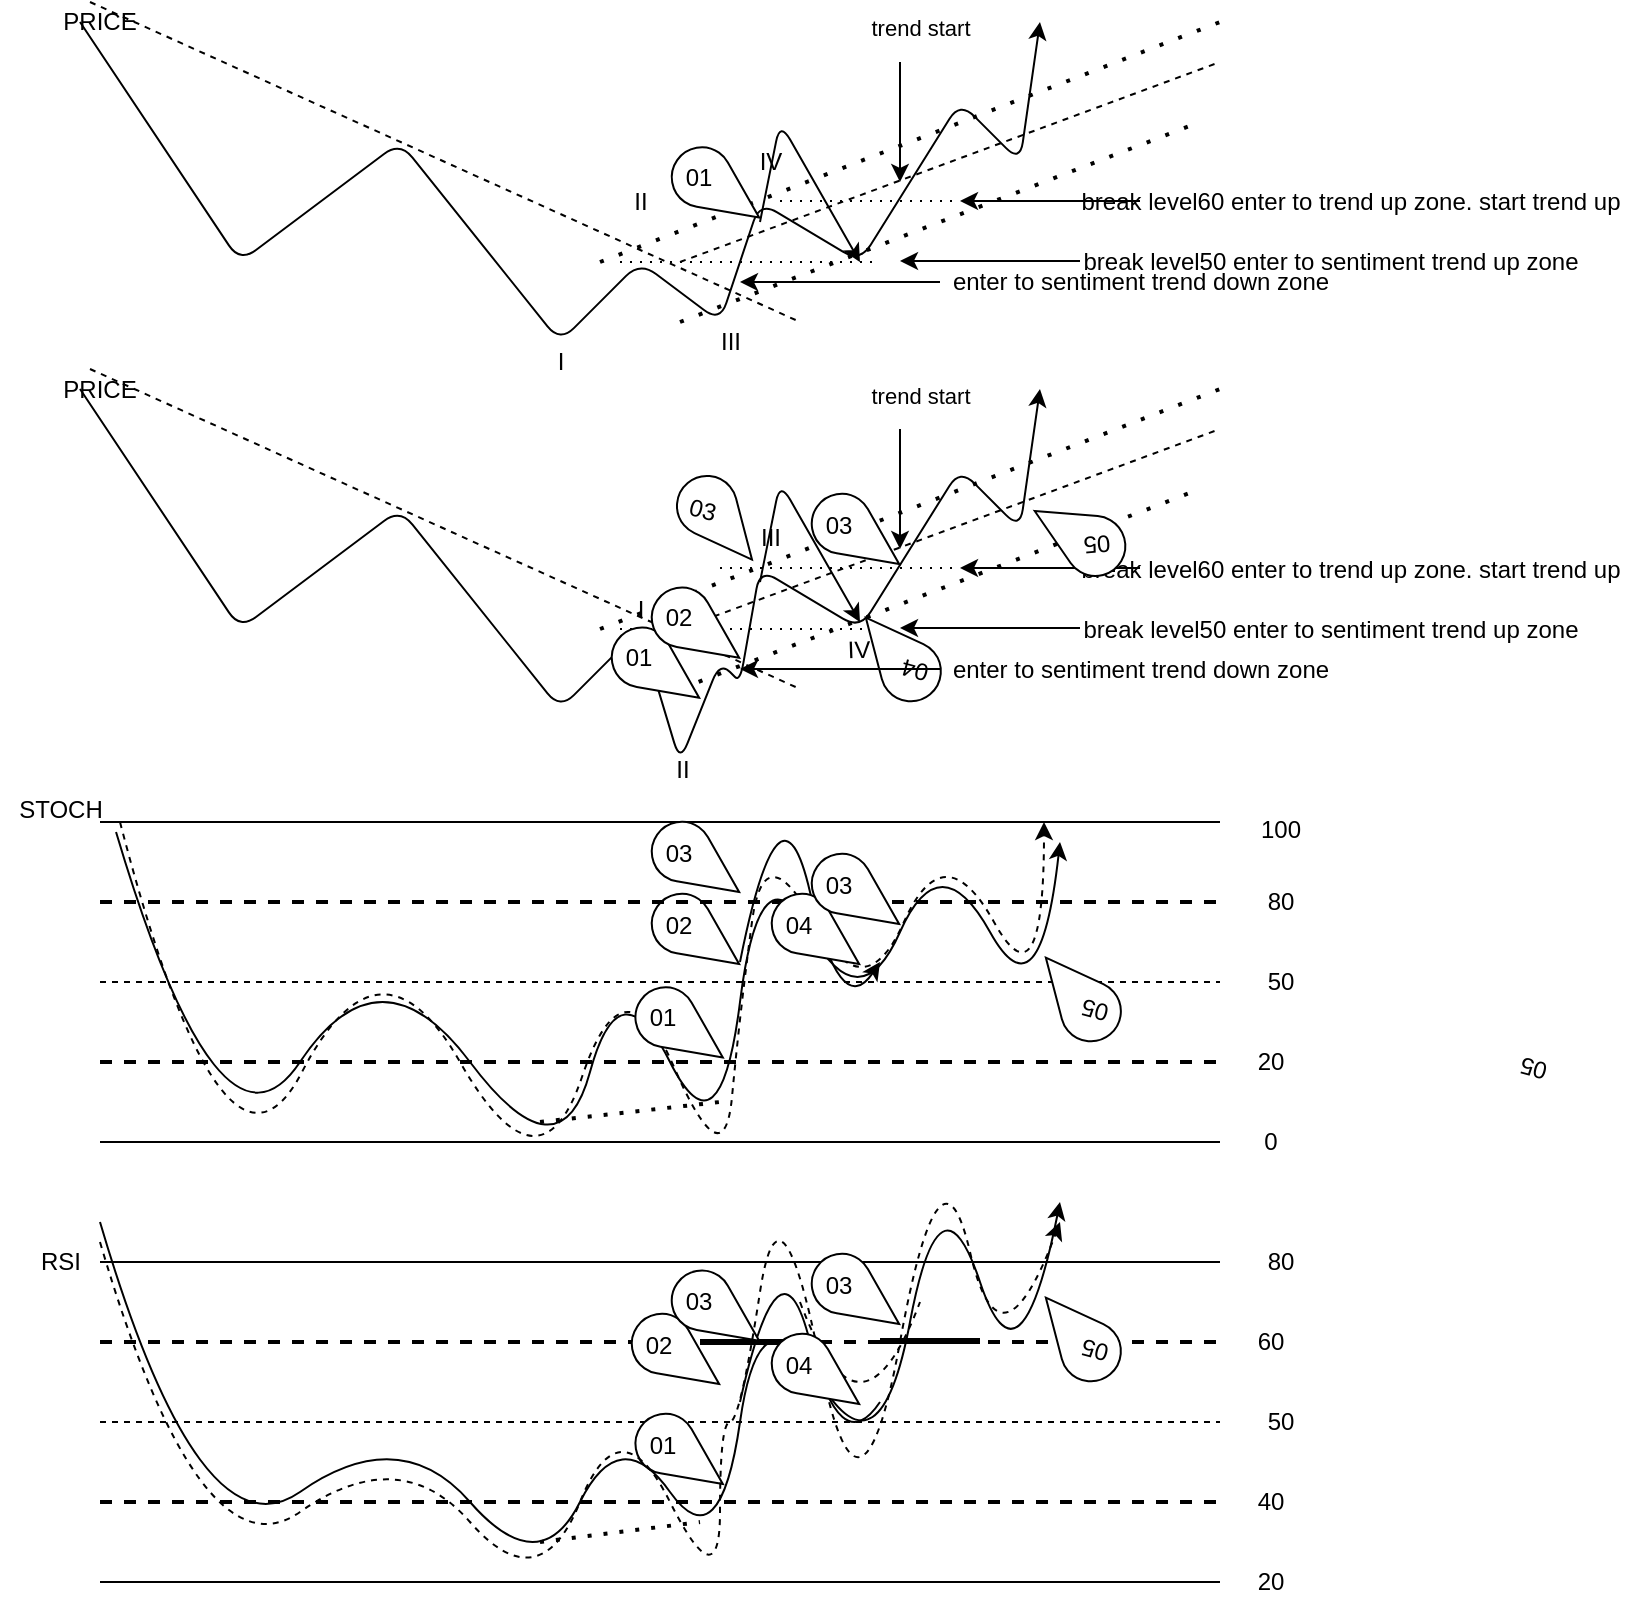 <mxfile version="14.5.1" type="device"><diagram id="nhUnwwzXnW02m92j6YWG" name="Страница 1"><mxGraphModel dx="2337" dy="778" grid="1" gridSize="10" guides="1" tooltips="1" connect="1" arrows="1" fold="1" page="1" pageScale="1" pageWidth="1169" pageHeight="827" math="0" shadow="0"><root><mxCell id="0"/><mxCell id="1" parent="0"/><mxCell id="tcE4aVOpfhiCAGPQYrPq-30" value="" style="group" parent="1" vertex="1" connectable="0"><mxGeometry x="30" y="10" width="780" height="190" as="geometry"/></mxCell><mxCell id="y8e9jCz48Kjwtkv_Z756-1" value="" style="endArrow=classic;html=1;" parent="tcE4aVOpfhiCAGPQYrPq-30" edge="1"><mxGeometry width="50" height="50" relative="1" as="geometry"><mxPoint y="10" as="sourcePoint"/><mxPoint x="480" y="10" as="targetPoint"/><Array as="points"><mxPoint x="80" y="130"/><mxPoint x="160" y="70"/><mxPoint x="240" y="170"/><mxPoint x="280" y="130"/><mxPoint x="320" y="160"/><mxPoint x="340" y="100"/><mxPoint x="390" y="130"/><mxPoint x="440" y="50"/><mxPoint x="470" y="80"/></Array></mxGeometry></mxCell><mxCell id="y8e9jCz48Kjwtkv_Z756-4" value="PRICE" style="text;html=1;strokeColor=none;fillColor=none;align=center;verticalAlign=middle;whiteSpace=wrap;rounded=0;" parent="tcE4aVOpfhiCAGPQYrPq-30" vertex="1"><mxGeometry width="20" height="20" as="geometry"/></mxCell><mxCell id="y8e9jCz48Kjwtkv_Z756-10" value="" style="endArrow=none;dashed=1;html=1;strokeWidth=2;dashPattern=1 4;" parent="tcE4aVOpfhiCAGPQYrPq-30" edge="1"><mxGeometry width="50" height="50" relative="1" as="geometry"><mxPoint x="300" y="160" as="sourcePoint"/><mxPoint x="560" y="60" as="targetPoint"/></mxGeometry></mxCell><mxCell id="y8e9jCz48Kjwtkv_Z756-11" value="" style="endArrow=none;dashed=1;html=1;dashPattern=1 4;strokeWidth=2;" parent="tcE4aVOpfhiCAGPQYrPq-30" edge="1"><mxGeometry width="50" height="50" relative="1" as="geometry"><mxPoint x="260" y="130" as="sourcePoint"/><mxPoint x="570" y="10" as="targetPoint"/></mxGeometry></mxCell><mxCell id="y8e9jCz48Kjwtkv_Z756-12" value="I" style="text;html=1;align=center;verticalAlign=middle;resizable=0;points=[];autosize=1;strokeColor=none;" parent="tcE4aVOpfhiCAGPQYrPq-30" vertex="1"><mxGeometry x="230" y="170" width="20" height="20" as="geometry"/></mxCell><mxCell id="y8e9jCz48Kjwtkv_Z756-13" value="II" style="text;html=1;align=center;verticalAlign=middle;resizable=0;points=[];autosize=1;strokeColor=none;" parent="tcE4aVOpfhiCAGPQYrPq-30" vertex="1"><mxGeometry x="270" y="90" width="20" height="20" as="geometry"/></mxCell><mxCell id="y8e9jCz48Kjwtkv_Z756-14" value="III" style="text;html=1;align=center;verticalAlign=middle;resizable=0;points=[];autosize=1;strokeColor=none;" parent="tcE4aVOpfhiCAGPQYrPq-30" vertex="1"><mxGeometry x="310" y="160" width="30" height="20" as="geometry"/></mxCell><mxCell id="y8e9jCz48Kjwtkv_Z756-15" value="IV" style="text;html=1;align=center;verticalAlign=middle;resizable=0;points=[];autosize=1;strokeColor=none;" parent="tcE4aVOpfhiCAGPQYrPq-30" vertex="1"><mxGeometry x="330" y="70" width="30" height="20" as="geometry"/></mxCell><mxCell id="n6msP7HPBl-RSGe-zPHD-20" value="" style="endArrow=classic;html=1;fillColor=#ffffff;labelPosition=center;verticalLabelPosition=bottom;align=center;verticalAlign=top;" parent="tcE4aVOpfhiCAGPQYrPq-30" edge="1"><mxGeometry width="50" height="50" relative="1" as="geometry"><mxPoint x="410" y="30" as="sourcePoint"/><mxPoint x="410" y="90" as="targetPoint"/></mxGeometry></mxCell><mxCell id="n6msP7HPBl-RSGe-zPHD-34" value="" style="endArrow=none;dashed=1;html=1;dashPattern=1 4;fillColor=#ffffff;" parent="tcE4aVOpfhiCAGPQYrPq-30" edge="1"><mxGeometry width="50" height="50" relative="1" as="geometry"><mxPoint x="270" y="130" as="sourcePoint"/><mxPoint x="400" y="130" as="targetPoint"/></mxGeometry></mxCell><mxCell id="n6msP7HPBl-RSGe-zPHD-35" value="" style="endArrow=none;dashed=1;html=1;dashPattern=1 4;fillColor=#ffffff;" parent="tcE4aVOpfhiCAGPQYrPq-30" edge="1"><mxGeometry width="50" height="50" relative="1" as="geometry"><mxPoint x="350" y="99.5" as="sourcePoint"/><mxPoint x="440" y="99.5" as="targetPoint"/></mxGeometry></mxCell><mxCell id="n6msP7HPBl-RSGe-zPHD-38" value="trend start" style="edgeLabel;html=1;align=center;verticalAlign=top;resizable=0;points=[];labelPosition=center;verticalLabelPosition=bottom;" parent="tcE4aVOpfhiCAGPQYrPq-30" vertex="1" connectable="0"><mxGeometry x="420" as="geometry"/></mxCell><mxCell id="tcE4aVOpfhiCAGPQYrPq-1" value="" style="endArrow=none;dashed=1;html=1;exitX=0.25;exitY=0;exitDx=0;exitDy=0;" parent="tcE4aVOpfhiCAGPQYrPq-30" source="y8e9jCz48Kjwtkv_Z756-4" edge="1"><mxGeometry width="50" height="50" relative="1" as="geometry"><mxPoint x="450" y="280" as="sourcePoint"/><mxPoint x="360" y="160" as="targetPoint"/></mxGeometry></mxCell><mxCell id="tcE4aVOpfhiCAGPQYrPq-2" value="" style="group" parent="tcE4aVOpfhiCAGPQYrPq-30" vertex="1" connectable="0"><mxGeometry x="330" y="130" width="300" height="20" as="geometry"/></mxCell><mxCell id="n6msP7HPBl-RSGe-zPHD-22" value="" style="endArrow=classic;html=1;fillColor=#ffffff;labelPosition=center;verticalLabelPosition=bottom;align=center;verticalAlign=top;" parent="tcE4aVOpfhiCAGPQYrPq-2" edge="1"><mxGeometry width="50" height="50" relative="1" as="geometry"><mxPoint x="100" y="10" as="sourcePoint"/><mxPoint y="10" as="targetPoint"/></mxGeometry></mxCell><mxCell id="n6msP7HPBl-RSGe-zPHD-29" value="enter to sentiment trend down zone" style="text;html=1;align=center;verticalAlign=middle;resizable=0;points=[];autosize=1;strokeColor=none;" parent="tcE4aVOpfhiCAGPQYrPq-2" vertex="1"><mxGeometry x="100" width="200" height="20" as="geometry"/></mxCell><mxCell id="tcE4aVOpfhiCAGPQYrPq-3" value="" style="group" parent="tcE4aVOpfhiCAGPQYrPq-30" vertex="1" connectable="0"><mxGeometry x="410" y="120" width="345" height="20" as="geometry"/></mxCell><mxCell id="n6msP7HPBl-RSGe-zPHD-28" value="break level50 enter to sentiment trend up zone" style="text;html=1;align=center;verticalAlign=middle;resizable=0;points=[];autosize=1;strokeColor=none;" parent="tcE4aVOpfhiCAGPQYrPq-3" vertex="1"><mxGeometry x="85" width="260" height="20" as="geometry"/></mxCell><mxCell id="n6msP7HPBl-RSGe-zPHD-30" value="" style="endArrow=classic;html=1;fillColor=#ffffff;labelPosition=center;verticalLabelPosition=bottom;align=center;verticalAlign=top;" parent="tcE4aVOpfhiCAGPQYrPq-3" edge="1"><mxGeometry width="50" height="50" relative="1" as="geometry"><mxPoint x="90" y="9.5" as="sourcePoint"/><mxPoint y="9.5" as="targetPoint"/></mxGeometry></mxCell><mxCell id="tcE4aVOpfhiCAGPQYrPq-4" value="" style="group" parent="tcE4aVOpfhiCAGPQYrPq-30" vertex="1" connectable="0"><mxGeometry x="440" y="90" width="340" height="20" as="geometry"/></mxCell><mxCell id="n6msP7HPBl-RSGe-zPHD-32" value="break level60 enter to trend up zone. start trend up" style="text;html=1;align=center;verticalAlign=middle;resizable=0;points=[];autosize=1;strokeColor=none;" parent="tcE4aVOpfhiCAGPQYrPq-4" vertex="1"><mxGeometry x="50" width="290" height="20" as="geometry"/></mxCell><mxCell id="n6msP7HPBl-RSGe-zPHD-37" value="" style="endArrow=classic;html=1;fillColor=#ffffff;labelPosition=center;verticalLabelPosition=bottom;align=center;verticalAlign=top;" parent="tcE4aVOpfhiCAGPQYrPq-4" edge="1"><mxGeometry width="50" height="50" relative="1" as="geometry"><mxPoint x="90" y="9.5" as="sourcePoint"/><mxPoint y="9.5" as="targetPoint"/></mxGeometry></mxCell><mxCell id="tcE4aVOpfhiCAGPQYrPq-6" value="" style="endArrow=none;dashed=1;html=1;" parent="tcE4aVOpfhiCAGPQYrPq-30" edge="1"><mxGeometry width="50" height="50" relative="1" as="geometry"><mxPoint x="300" y="130" as="sourcePoint"/><mxPoint x="570" y="30" as="targetPoint"/></mxGeometry></mxCell><mxCell id="oheYl8XzhIJ8YW7w1DJ0-4" value="" style="endArrow=classic;html=1;" edge="1" parent="tcE4aVOpfhiCAGPQYrPq-30"><mxGeometry width="50" height="50" relative="1" as="geometry"><mxPoint x="340" y="110" as="sourcePoint"/><mxPoint x="390" y="130" as="targetPoint"/><Array as="points"><mxPoint x="350" y="60"/></Array></mxGeometry></mxCell><mxCell id="oheYl8XzhIJ8YW7w1DJ0-9" value="" style="group" vertex="1" connectable="0" parent="tcE4aVOpfhiCAGPQYrPq-30"><mxGeometry x="289.998" y="66.743" width="58.165" height="53.253" as="geometry"/></mxCell><mxCell id="oheYl8XzhIJ8YW7w1DJ0-7" value="" style="verticalLabelPosition=bottom;verticalAlign=top;html=1;shape=mxgraph.basic.drop;rotation=125;" vertex="1" parent="oheYl8XzhIJ8YW7w1DJ0-9"><mxGeometry x="14.082" y="1.627" width="30" height="50" as="geometry"/></mxCell><mxCell id="oheYl8XzhIJ8YW7w1DJ0-8" value="01" style="text;html=1;align=center;verticalAlign=middle;resizable=0;points=[];autosize=1;" vertex="1" parent="oheYl8XzhIJ8YW7w1DJ0-9"><mxGeometry x="4.082" y="11.627" width="30" height="20" as="geometry"/></mxCell><mxCell id="tcE4aVOpfhiCAGPQYrPq-45" value="100" style="text;html=1;align=center;verticalAlign=middle;resizable=0;points=[];autosize=1;strokeColor=none;" parent="1" vertex="1"><mxGeometry x="610" y="414" width="40" height="20" as="geometry"/></mxCell><mxCell id="tcE4aVOpfhiCAGPQYrPq-46" value="80" style="text;html=1;align=center;verticalAlign=middle;resizable=0;points=[];autosize=1;strokeColor=none;" parent="1" vertex="1"><mxGeometry x="615" y="450" width="30" height="20" as="geometry"/></mxCell><mxCell id="tcE4aVOpfhiCAGPQYrPq-47" value="50" style="text;html=1;align=center;verticalAlign=middle;resizable=0;points=[];autosize=1;strokeColor=none;" parent="1" vertex="1"><mxGeometry x="615" y="490" width="30" height="20" as="geometry"/></mxCell><mxCell id="tcE4aVOpfhiCAGPQYrPq-48" value="20" style="text;html=1;align=center;verticalAlign=middle;resizable=0;points=[];autosize=1;strokeColor=none;" parent="1" vertex="1"><mxGeometry x="610" y="530" width="30" height="20" as="geometry"/></mxCell><mxCell id="tcE4aVOpfhiCAGPQYrPq-49" value="0" style="text;html=1;align=center;verticalAlign=middle;resizable=0;points=[];autosize=1;strokeColor=none;" parent="1" vertex="1"><mxGeometry x="615" y="570" width="20" height="20" as="geometry"/></mxCell><mxCell id="tcE4aVOpfhiCAGPQYrPq-50" value="80" style="text;html=1;align=center;verticalAlign=middle;resizable=0;points=[];autosize=1;strokeColor=none;" parent="1" vertex="1"><mxGeometry x="615" y="630" width="30" height="20" as="geometry"/></mxCell><mxCell id="tcE4aVOpfhiCAGPQYrPq-51" value="50" style="text;html=1;align=center;verticalAlign=middle;resizable=0;points=[];autosize=1;strokeColor=none;" parent="1" vertex="1"><mxGeometry x="615" y="710" width="30" height="20" as="geometry"/></mxCell><mxCell id="tcE4aVOpfhiCAGPQYrPq-52" value="20" style="text;html=1;align=center;verticalAlign=middle;resizable=0;points=[];autosize=1;strokeColor=none;" parent="1" vertex="1"><mxGeometry x="610" y="790" width="30" height="20" as="geometry"/></mxCell><mxCell id="tcE4aVOpfhiCAGPQYrPq-54" value="60" style="text;html=1;align=center;verticalAlign=middle;resizable=0;points=[];autosize=1;strokeColor=none;" parent="1" vertex="1"><mxGeometry x="610" y="670" width="30" height="20" as="geometry"/></mxCell><mxCell id="tcE4aVOpfhiCAGPQYrPq-55" value="40" style="text;html=1;align=center;verticalAlign=middle;resizable=0;points=[];autosize=1;strokeColor=none;" parent="1" vertex="1"><mxGeometry x="610" y="750" width="30" height="20" as="geometry"/></mxCell><mxCell id="tcE4aVOpfhiCAGPQYrPq-56" value="STOCH" style="text;html=1;align=center;verticalAlign=middle;resizable=0;points=[];autosize=1;strokeColor=none;" parent="1" vertex="1"><mxGeometry x="-10" y="404" width="60" height="20" as="geometry"/></mxCell><mxCell id="tcE4aVOpfhiCAGPQYrPq-57" value="RSI" style="text;html=1;align=center;verticalAlign=middle;resizable=0;points=[];autosize=1;strokeColor=none;" parent="1" vertex="1"><mxGeometry y="630" width="40" height="20" as="geometry"/></mxCell><mxCell id="1a8AuT9lZXxXaARkSNJd-1" value="" style="curved=1;endArrow=classic;html=1;exitX=0.967;exitY=1.05;exitDx=0;exitDy=0;exitPerimeter=0;" parent="1" source="tcE4aVOpfhiCAGPQYrPq-56" edge="1"><mxGeometry width="50" height="50" relative="1" as="geometry"><mxPoint x="250" y="340" as="sourcePoint"/><mxPoint x="520" y="430" as="targetPoint"/><Array as="points"><mxPoint x="100" y="600"/><mxPoint x="180" y="480"/><mxPoint x="270" y="600"/><mxPoint x="300" y="490"/><mxPoint x="350" y="590"/><mxPoint x="370" y="430"/><mxPoint x="420" y="520"/><mxPoint x="460" y="430"/><mxPoint x="510" y="520"/></Array></mxGeometry></mxCell><mxCell id="1a8AuT9lZXxXaARkSNJd-2" value="" style="curved=1;endArrow=classic;html=1;" parent="1" edge="1"><mxGeometry width="50" height="50" relative="1" as="geometry"><mxPoint x="40" y="620" as="sourcePoint"/><mxPoint x="520" y="610" as="targetPoint"/><Array as="points"><mxPoint x="90" y="790"/><mxPoint x="190" y="720"/><mxPoint x="260" y="800"/><mxPoint x="300" y="720"/><mxPoint x="350" y="790"/><mxPoint x="370" y="650"/><mxPoint x="430" y="750"/><mxPoint x="460" y="590"/><mxPoint x="500" y="710"/></Array></mxGeometry></mxCell><mxCell id="1a8AuT9lZXxXaARkSNJd-3" value="" style="endArrow=classic;html=1;" parent="1" edge="1"><mxGeometry width="50" height="50" relative="1" as="geometry"><mxPoint x="370" y="300" as="sourcePoint"/><mxPoint x="420" y="320" as="targetPoint"/><Array as="points"><mxPoint x="380" y="250"/></Array></mxGeometry></mxCell><mxCell id="1a8AuT9lZXxXaARkSNJd-4" value="" style="curved=1;endArrow=none;html=1;endFill=0;" parent="1" edge="1"><mxGeometry width="50" height="50" relative="1" as="geometry"><mxPoint x="360" y="710" as="sourcePoint"/><mxPoint x="430" y="710" as="targetPoint"/><Array as="points"><mxPoint x="380" y="620"/><mxPoint x="410" y="740"/></Array></mxGeometry></mxCell><mxCell id="tcE4aVOpfhiCAGPQYrPq-40" value="" style="endArrow=none;html=1;" parent="1" edge="1"><mxGeometry x="40" y="640" width="50" height="50" as="geometry"><mxPoint x="40" y="640" as="sourcePoint"/><mxPoint x="600" y="640" as="targetPoint"/></mxGeometry></mxCell><mxCell id="tcE4aVOpfhiCAGPQYrPq-41" value="" style="endArrow=none;dashed=1;html=1;strokeWidth=2;" parent="1" edge="1"><mxGeometry x="40" y="640" width="50" height="50" as="geometry"><mxPoint x="40" y="680" as="sourcePoint"/><mxPoint x="600" y="680" as="targetPoint"/></mxGeometry></mxCell><mxCell id="tcE4aVOpfhiCAGPQYrPq-42" value="" style="endArrow=none;dashed=1;html=1;" parent="1" edge="1"><mxGeometry x="40" y="640" width="50" height="50" as="geometry"><mxPoint x="40" y="720" as="sourcePoint"/><mxPoint x="600" y="720" as="targetPoint"/></mxGeometry></mxCell><mxCell id="tcE4aVOpfhiCAGPQYrPq-43" value="" style="endArrow=none;dashed=1;html=1;strokeWidth=2;" parent="1" edge="1"><mxGeometry x="40" y="640" width="50" height="50" as="geometry"><mxPoint x="40" y="760" as="sourcePoint"/><mxPoint x="600" y="760" as="targetPoint"/></mxGeometry></mxCell><mxCell id="tcE4aVOpfhiCAGPQYrPq-44" value="" style="endArrow=none;html=1;" parent="1" edge="1"><mxGeometry x="40" y="640" width="50" height="50" as="geometry"><mxPoint x="40" y="800" as="sourcePoint"/><mxPoint x="600" y="800" as="targetPoint"/></mxGeometry></mxCell><mxCell id="oheYl8XzhIJ8YW7w1DJ0-3" value="" style="endArrow=none;html=1;strokeWidth=3;" edge="1" parent="1"><mxGeometry x="40" y="640" width="50" height="50" as="geometry"><mxPoint x="340" y="680" as="sourcePoint"/><mxPoint x="390" y="680" as="targetPoint"/></mxGeometry></mxCell><mxCell id="oheYl8XzhIJ8YW7w1DJ0-13" value="" style="group" vertex="1" connectable="0" parent="1"><mxGeometry x="301.84" y="710" width="58.165" height="53.253" as="geometry"/></mxCell><mxCell id="oheYl8XzhIJ8YW7w1DJ0-14" value="" style="verticalLabelPosition=bottom;verticalAlign=top;html=1;shape=mxgraph.basic.drop;rotation=125;" vertex="1" parent="oheYl8XzhIJ8YW7w1DJ0-13"><mxGeometry x="14.082" y="1.627" width="30" height="50" as="geometry"/></mxCell><mxCell id="oheYl8XzhIJ8YW7w1DJ0-15" value="01" style="text;html=1;align=center;verticalAlign=middle;resizable=0;points=[];autosize=1;" vertex="1" parent="oheYl8XzhIJ8YW7w1DJ0-13"><mxGeometry x="4.082" y="11.627" width="30" height="20" as="geometry"/></mxCell><mxCell id="oheYl8XzhIJ8YW7w1DJ0-16" value="" style="endArrow=none;html=1;strokeWidth=3;" edge="1" parent="1"><mxGeometry x="130" y="639.5" width="50" height="50" as="geometry"><mxPoint x="430" y="679.5" as="sourcePoint"/><mxPoint x="480" y="679.5" as="targetPoint"/></mxGeometry></mxCell><mxCell id="oheYl8XzhIJ8YW7w1DJ0-19" value="" style="curved=1;endArrow=none;html=1;endFill=0;dashed=1;" edge="1" parent="1"><mxGeometry width="50" height="50" relative="1" as="geometry"><mxPoint x="390" y="660" as="sourcePoint"/><mxPoint x="450" y="660" as="targetPoint"/><Array as="points"><mxPoint x="420" y="740"/></Array></mxGeometry></mxCell><mxCell id="oheYl8XzhIJ8YW7w1DJ0-22" value="" style="group" vertex="1" connectable="0" parent="1"><mxGeometry x="310" y="450" width="58.165" height="53.253" as="geometry"/></mxCell><mxCell id="oheYl8XzhIJ8YW7w1DJ0-23" value="" style="verticalLabelPosition=bottom;verticalAlign=top;html=1;shape=mxgraph.basic.drop;rotation=125;" vertex="1" parent="oheYl8XzhIJ8YW7w1DJ0-22"><mxGeometry x="14.082" y="1.627" width="30" height="50" as="geometry"/></mxCell><mxCell id="oheYl8XzhIJ8YW7w1DJ0-24" value="02" style="text;html=1;align=center;verticalAlign=middle;resizable=0;points=[];autosize=1;" vertex="1" parent="oheYl8XzhIJ8YW7w1DJ0-22"><mxGeometry x="4.082" y="11.627" width="30" height="20" as="geometry"/></mxCell><mxCell id="oheYl8XzhIJ8YW7w1DJ0-29" value="" style="group" vertex="1" connectable="0" parent="1"><mxGeometry x="300" y="660" width="78.165" height="53.253" as="geometry"/></mxCell><mxCell id="oheYl8XzhIJ8YW7w1DJ0-30" value="" style="verticalLabelPosition=bottom;verticalAlign=top;html=1;shape=mxgraph.basic.drop;rotation=125;" vertex="1" parent="oheYl8XzhIJ8YW7w1DJ0-29"><mxGeometry x="14.082" y="1.627" width="30" height="50" as="geometry"/></mxCell><mxCell id="oheYl8XzhIJ8YW7w1DJ0-31" value="02" style="text;html=1;align=center;verticalAlign=middle;resizable=0;points=[];autosize=1;" vertex="1" parent="oheYl8XzhIJ8YW7w1DJ0-29"><mxGeometry x="4.082" y="11.627" width="30" height="20" as="geometry"/></mxCell><mxCell id="oheYl8XzhIJ8YW7w1DJ0-37" value="" style="group" vertex="1" connectable="0" parent="oheYl8XzhIJ8YW7w1DJ0-29"><mxGeometry x="20" y="-21.63" width="58.165" height="53.253" as="geometry"/></mxCell><mxCell id="oheYl8XzhIJ8YW7w1DJ0-38" value="" style="verticalLabelPosition=bottom;verticalAlign=top;html=1;shape=mxgraph.basic.drop;rotation=125;" vertex="1" parent="oheYl8XzhIJ8YW7w1DJ0-37"><mxGeometry x="14.082" y="1.627" width="30" height="50" as="geometry"/></mxCell><mxCell id="oheYl8XzhIJ8YW7w1DJ0-39" value="03" style="text;html=1;align=center;verticalAlign=middle;resizable=0;points=[];autosize=1;" vertex="1" parent="oheYl8XzhIJ8YW7w1DJ0-37"><mxGeometry x="4.082" y="11.627" width="30" height="20" as="geometry"/></mxCell><mxCell id="oheYl8XzhIJ8YW7w1DJ0-46" value="" style="endArrow=none;dashed=1;html=1;dashPattern=1 3;strokeWidth=2;" edge="1" parent="1"><mxGeometry width="50" height="50" relative="1" as="geometry"><mxPoint x="260" y="570" as="sourcePoint"/><mxPoint x="350" y="560" as="targetPoint"/></mxGeometry></mxCell><mxCell id="oheYl8XzhIJ8YW7w1DJ0-47" value="" style="endArrow=none;dashed=1;html=1;dashPattern=1 3;strokeWidth=2;" edge="1" parent="1"><mxGeometry width="50" height="50" relative="1" as="geometry"><mxPoint x="260" y="780" as="sourcePoint"/><mxPoint x="340" y="770" as="targetPoint"/></mxGeometry></mxCell><mxCell id="oheYl8XzhIJ8YW7w1DJ0-48" value="" style="curved=1;endArrow=classic;html=1;exitX=0.967;exitY=1.05;exitDx=0;exitDy=0;exitPerimeter=0;dashed=1;" edge="1" parent="1"><mxGeometry width="50" height="50" relative="1" as="geometry"><mxPoint x="50" y="420" as="sourcePoint"/><mxPoint x="512" y="420" as="targetPoint"/><Array as="points"><mxPoint x="102" y="620"/><mxPoint x="180" y="470"/><mxPoint x="260" y="610"/><mxPoint x="301.98" y="485"/><mxPoint x="352" y="600"/><mxPoint x="360" y="515"/><mxPoint x="371.98" y="425"/><mxPoint x="421.98" y="515"/><mxPoint x="461.98" y="425"/><mxPoint x="511.98" y="515"/></Array></mxGeometry></mxCell><mxCell id="tcE4aVOpfhiCAGPQYrPq-32" value="" style="endArrow=none;html=1;" parent="1" edge="1"><mxGeometry x="40" y="420" width="50" height="50" as="geometry"><mxPoint x="40" y="420" as="sourcePoint"/><mxPoint x="600" y="420" as="targetPoint"/></mxGeometry></mxCell><mxCell id="tcE4aVOpfhiCAGPQYrPq-33" value="" style="endArrow=none;dashed=1;html=1;strokeWidth=2;" parent="1" edge="1"><mxGeometry x="40" y="420" width="50" height="50" as="geometry"><mxPoint x="40" y="460" as="sourcePoint"/><mxPoint x="600" y="460" as="targetPoint"/></mxGeometry></mxCell><mxCell id="tcE4aVOpfhiCAGPQYrPq-34" value="" style="endArrow=none;dashed=1;html=1;" parent="1" edge="1"><mxGeometry x="40" y="420" width="50" height="50" as="geometry"><mxPoint x="40" y="500" as="sourcePoint"/><mxPoint x="600" y="500" as="targetPoint"/></mxGeometry></mxCell><mxCell id="tcE4aVOpfhiCAGPQYrPq-36" value="" style="endArrow=none;dashed=1;html=1;strokeWidth=2;" parent="1" edge="1"><mxGeometry x="40" y="420" width="50" height="50" as="geometry"><mxPoint x="40" y="540" as="sourcePoint"/><mxPoint x="600" y="540" as="targetPoint"/></mxGeometry></mxCell><mxCell id="tcE4aVOpfhiCAGPQYrPq-37" value="" style="endArrow=none;html=1;" parent="1" edge="1"><mxGeometry x="40" y="420" width="50" height="50" as="geometry"><mxPoint x="40" y="580" as="sourcePoint"/><mxPoint x="600" y="580" as="targetPoint"/></mxGeometry></mxCell><mxCell id="1a8AuT9lZXxXaARkSNJd-5" value="" style="curved=1;endArrow=classic;html=1;" parent="1" edge="1"><mxGeometry x="40" y="420" width="50" height="50" as="geometry"><mxPoint x="360" y="490" as="sourcePoint"/><mxPoint x="430" y="490" as="targetPoint"/><Array as="points"><mxPoint x="380" y="390"/><mxPoint x="410" y="520"/></Array></mxGeometry></mxCell><mxCell id="oheYl8XzhIJ8YW7w1DJ0-40" value="" style="group" vertex="1" connectable="0" parent="1"><mxGeometry x="310" y="414" width="58.165" height="53.253" as="geometry"/></mxCell><mxCell id="oheYl8XzhIJ8YW7w1DJ0-41" value="" style="verticalLabelPosition=bottom;verticalAlign=top;html=1;shape=mxgraph.basic.drop;rotation=125;" vertex="1" parent="oheYl8XzhIJ8YW7w1DJ0-40"><mxGeometry x="14.082" y="1.627" width="30" height="50" as="geometry"/></mxCell><mxCell id="oheYl8XzhIJ8YW7w1DJ0-42" value="03" style="text;html=1;align=center;verticalAlign=middle;resizable=0;points=[];autosize=1;" vertex="1" parent="oheYl8XzhIJ8YW7w1DJ0-40"><mxGeometry x="4.082" y="11.627" width="30" height="20" as="geometry"/></mxCell><mxCell id="oheYl8XzhIJ8YW7w1DJ0-43" value="" style="group" vertex="1" connectable="0" parent="1"><mxGeometry x="301.84" y="496.75" width="58.165" height="53.253" as="geometry"/></mxCell><mxCell id="oheYl8XzhIJ8YW7w1DJ0-44" value="" style="verticalLabelPosition=bottom;verticalAlign=top;html=1;shape=mxgraph.basic.drop;rotation=125;" vertex="1" parent="oheYl8XzhIJ8YW7w1DJ0-43"><mxGeometry x="14.082" y="1.627" width="30" height="50" as="geometry"/></mxCell><mxCell id="oheYl8XzhIJ8YW7w1DJ0-45" value="01" style="text;html=1;align=center;verticalAlign=middle;resizable=0;points=[];autosize=1;" vertex="1" parent="oheYl8XzhIJ8YW7w1DJ0-43"><mxGeometry x="4.082" y="11.627" width="30" height="20" as="geometry"/></mxCell><mxCell id="tcE4aVOpfhiCAGPQYrPq-7" value="" style="endArrow=classic;html=1;" parent="1" edge="1"><mxGeometry x="30" y="193.5" width="50" height="50" as="geometry"><mxPoint x="30" y="203.5" as="sourcePoint"/><mxPoint x="510" y="203.5" as="targetPoint"/><Array as="points"><mxPoint x="110" y="323.5"/><mxPoint x="190" y="263.5"/><mxPoint x="270" y="363.5"/><mxPoint x="310" y="323.5"/><mxPoint x="330" y="390"/><mxPoint x="350" y="340"/><mxPoint x="360" y="350"/><mxPoint x="370" y="293.5"/><mxPoint x="420" y="323.5"/><mxPoint x="470" y="243.5"/><mxPoint x="500" y="273.5"/></Array></mxGeometry></mxCell><mxCell id="tcE4aVOpfhiCAGPQYrPq-8" value="PRICE" style="text;html=1;strokeColor=none;fillColor=none;align=center;verticalAlign=middle;whiteSpace=wrap;rounded=0;" parent="1" vertex="1"><mxGeometry x="30" y="193.5" width="20" height="20" as="geometry"/></mxCell><mxCell id="tcE4aVOpfhiCAGPQYrPq-9" value="" style="endArrow=none;dashed=1;html=1;strokeWidth=2;dashPattern=1 4;" parent="1" edge="1"><mxGeometry x="30" y="193.5" width="50" height="50" as="geometry"><mxPoint x="330" y="353.5" as="sourcePoint"/><mxPoint x="590" y="253.5" as="targetPoint"/></mxGeometry></mxCell><mxCell id="tcE4aVOpfhiCAGPQYrPq-10" value="" style="endArrow=none;dashed=1;html=1;dashPattern=1 4;strokeWidth=2;" parent="1" edge="1"><mxGeometry x="30" y="193.5" width="50" height="50" as="geometry"><mxPoint x="290" y="323.5" as="sourcePoint"/><mxPoint x="600" y="203.5" as="targetPoint"/></mxGeometry></mxCell><mxCell id="tcE4aVOpfhiCAGPQYrPq-11" value="I" style="text;html=1;align=center;verticalAlign=middle;resizable=0;points=[];autosize=1;strokeColor=none;" parent="1" vertex="1"><mxGeometry x="300" y="303.5" width="20" height="20" as="geometry"/></mxCell><mxCell id="tcE4aVOpfhiCAGPQYrPq-12" value="II" style="text;html=1;align=center;verticalAlign=middle;resizable=0;points=[];autosize=1;strokeColor=none;" parent="1" vertex="1"><mxGeometry x="320.92" y="384" width="20" height="20" as="geometry"/></mxCell><mxCell id="tcE4aVOpfhiCAGPQYrPq-13" value="III" style="text;html=1;align=center;verticalAlign=middle;resizable=0;points=[];autosize=1;strokeColor=none;" parent="1" vertex="1"><mxGeometry x="360" y="267.5" width="30" height="20" as="geometry"/></mxCell><mxCell id="tcE4aVOpfhiCAGPQYrPq-15" value="" style="endArrow=classic;html=1;fillColor=#ffffff;labelPosition=center;verticalLabelPosition=bottom;align=center;verticalAlign=top;" parent="1" edge="1"><mxGeometry x="30" y="193.5" width="50" height="50" as="geometry"><mxPoint x="440" y="223.5" as="sourcePoint"/><mxPoint x="440" y="283.5" as="targetPoint"/></mxGeometry></mxCell><mxCell id="tcE4aVOpfhiCAGPQYrPq-16" value="" style="endArrow=none;dashed=1;html=1;dashPattern=1 4;fillColor=#ffffff;" parent="1" edge="1"><mxGeometry x="30" y="193.5" width="50" height="50" as="geometry"><mxPoint x="300" y="323.5" as="sourcePoint"/><mxPoint x="430" y="323.5" as="targetPoint"/></mxGeometry></mxCell><mxCell id="tcE4aVOpfhiCAGPQYrPq-17" value="" style="endArrow=none;dashed=1;html=1;dashPattern=1 4;fillColor=#ffffff;" parent="1" edge="1"><mxGeometry x="30" y="193.5" width="50" height="50" as="geometry"><mxPoint x="350" y="293" as="sourcePoint"/><mxPoint x="470" y="293" as="targetPoint"/></mxGeometry></mxCell><mxCell id="tcE4aVOpfhiCAGPQYrPq-18" value="trend start" style="edgeLabel;html=1;align=center;verticalAlign=top;resizable=0;points=[];labelPosition=center;verticalLabelPosition=bottom;" parent="1" vertex="1" connectable="0"><mxGeometry x="450" y="193.5" as="geometry"/></mxCell><mxCell id="tcE4aVOpfhiCAGPQYrPq-19" value="" style="endArrow=none;dashed=1;html=1;exitX=0.25;exitY=0;exitDx=0;exitDy=0;" parent="1" source="tcE4aVOpfhiCAGPQYrPq-8" edge="1"><mxGeometry x="30" y="193.5" width="50" height="50" as="geometry"><mxPoint x="480" y="473.5" as="sourcePoint"/><mxPoint x="390" y="353.5" as="targetPoint"/></mxGeometry></mxCell><mxCell id="tcE4aVOpfhiCAGPQYrPq-23" value="" style="group" parent="1" vertex="1" connectable="0"><mxGeometry x="440" y="313.5" width="345" height="20" as="geometry"/></mxCell><mxCell id="tcE4aVOpfhiCAGPQYrPq-24" value="break level50 enter to sentiment trend up zone" style="text;html=1;align=center;verticalAlign=middle;resizable=0;points=[];autosize=1;strokeColor=none;" parent="tcE4aVOpfhiCAGPQYrPq-23" vertex="1"><mxGeometry x="85" width="260" height="20" as="geometry"/></mxCell><mxCell id="tcE4aVOpfhiCAGPQYrPq-25" value="" style="endArrow=classic;html=1;fillColor=#ffffff;labelPosition=center;verticalLabelPosition=bottom;align=center;verticalAlign=top;" parent="tcE4aVOpfhiCAGPQYrPq-23" edge="1"><mxGeometry width="50" height="50" relative="1" as="geometry"><mxPoint x="90" y="9.5" as="sourcePoint"/><mxPoint y="9.5" as="targetPoint"/></mxGeometry></mxCell><mxCell id="tcE4aVOpfhiCAGPQYrPq-26" value="" style="group" parent="1" vertex="1" connectable="0"><mxGeometry x="470" y="283.5" width="340" height="20" as="geometry"/></mxCell><mxCell id="tcE4aVOpfhiCAGPQYrPq-27" value="break level60 enter to trend up zone. start trend up" style="text;html=1;align=center;verticalAlign=middle;resizable=0;points=[];autosize=1;strokeColor=none;" parent="tcE4aVOpfhiCAGPQYrPq-26" vertex="1"><mxGeometry x="50" width="290" height="20" as="geometry"/></mxCell><mxCell id="tcE4aVOpfhiCAGPQYrPq-28" value="" style="endArrow=classic;html=1;fillColor=#ffffff;labelPosition=center;verticalLabelPosition=bottom;align=center;verticalAlign=top;" parent="tcE4aVOpfhiCAGPQYrPq-26" edge="1"><mxGeometry width="50" height="50" relative="1" as="geometry"><mxPoint x="90" y="9.5" as="sourcePoint"/><mxPoint y="9.5" as="targetPoint"/></mxGeometry></mxCell><mxCell id="tcE4aVOpfhiCAGPQYrPq-29" value="" style="endArrow=none;dashed=1;html=1;" parent="1" edge="1"><mxGeometry x="30" y="193.5" width="50" height="50" as="geometry"><mxPoint x="330" y="323.5" as="sourcePoint"/><mxPoint x="600" y="223.5" as="targetPoint"/></mxGeometry></mxCell><mxCell id="oheYl8XzhIJ8YW7w1DJ0-10" value="" style="group" vertex="1" connectable="0" parent="1"><mxGeometry x="290" y="316.87" width="58.165" height="53.253" as="geometry"/></mxCell><mxCell id="oheYl8XzhIJ8YW7w1DJ0-11" value="" style="verticalLabelPosition=bottom;verticalAlign=top;html=1;shape=mxgraph.basic.drop;rotation=125;" vertex="1" parent="oheYl8XzhIJ8YW7w1DJ0-10"><mxGeometry x="14.082" y="1.627" width="30" height="50" as="geometry"/></mxCell><mxCell id="oheYl8XzhIJ8YW7w1DJ0-12" value="01" style="text;html=1;align=center;verticalAlign=middle;resizable=0;points=[];autosize=1;" vertex="1" parent="oheYl8XzhIJ8YW7w1DJ0-10"><mxGeometry x="4.082" y="11.627" width="30" height="20" as="geometry"/></mxCell><mxCell id="oheYl8XzhIJ8YW7w1DJ0-26" value="" style="group" vertex="1" connectable="0" parent="1"><mxGeometry x="310" y="296.87" width="58.165" height="53.253" as="geometry"/></mxCell><mxCell id="oheYl8XzhIJ8YW7w1DJ0-27" value="" style="verticalLabelPosition=bottom;verticalAlign=top;html=1;shape=mxgraph.basic.drop;rotation=125;" vertex="1" parent="oheYl8XzhIJ8YW7w1DJ0-26"><mxGeometry x="14.082" y="1.627" width="30" height="50" as="geometry"/></mxCell><mxCell id="oheYl8XzhIJ8YW7w1DJ0-28" value="02" style="text;html=1;align=center;verticalAlign=middle;resizable=0;points=[];autosize=1;" vertex="1" parent="oheYl8XzhIJ8YW7w1DJ0-26"><mxGeometry x="4.082" y="11.627" width="30" height="20" as="geometry"/></mxCell><mxCell id="oheYl8XzhIJ8YW7w1DJ0-49" value="" style="curved=1;endArrow=classic;html=1;dashed=1;" edge="1" parent="1"><mxGeometry width="50" height="50" relative="1" as="geometry"><mxPoint x="40" y="630" as="sourcePoint"/><mxPoint x="520" y="620" as="targetPoint"/><Array as="points"><mxPoint x="90" y="800"/><mxPoint x="190" y="730"/><mxPoint x="260" y="810"/><mxPoint x="300" y="710"/><mxPoint x="350" y="810"/><mxPoint x="350" y="720"/><mxPoint x="360" y="720"/><mxPoint x="380" y="590"/><mxPoint x="420" y="790"/><mxPoint x="460" y="570"/><mxPoint x="490" y="700"/></Array></mxGeometry></mxCell><mxCell id="oheYl8XzhIJ8YW7w1DJ0-50" value="" style="group" vertex="1" connectable="0" parent="1"><mxGeometry x="370" y="670" width="58.165" height="53.253" as="geometry"/></mxCell><mxCell id="oheYl8XzhIJ8YW7w1DJ0-51" value="" style="verticalLabelPosition=bottom;verticalAlign=top;html=1;shape=mxgraph.basic.drop;rotation=125;" vertex="1" parent="oheYl8XzhIJ8YW7w1DJ0-50"><mxGeometry x="14.082" y="1.627" width="30" height="50" as="geometry"/></mxCell><mxCell id="oheYl8XzhIJ8YW7w1DJ0-52" value="04" style="text;html=1;align=center;verticalAlign=middle;resizable=0;points=[];autosize=1;" vertex="1" parent="oheYl8XzhIJ8YW7w1DJ0-50"><mxGeometry x="4.082" y="11.627" width="30" height="20" as="geometry"/></mxCell><mxCell id="oheYl8XzhIJ8YW7w1DJ0-53" value="" style="group;rotation=-165;" vertex="1" connectable="0" parent="1"><mxGeometry x="410" y="310" width="58.165" height="53.253" as="geometry"/></mxCell><mxCell id="oheYl8XzhIJ8YW7w1DJ0-54" value="" style="verticalLabelPosition=bottom;verticalAlign=top;html=1;shape=mxgraph.basic.drop;rotation=-40;" vertex="1" parent="oheYl8XzhIJ8YW7w1DJ0-53"><mxGeometry x="14" y="2" width="30" height="50" as="geometry"/></mxCell><mxCell id="oheYl8XzhIJ8YW7w1DJ0-55" value="04" style="text;html=1;align=center;verticalAlign=middle;resizable=0;points=[];autosize=1;rotation=-165;" vertex="1" parent="oheYl8XzhIJ8YW7w1DJ0-53"><mxGeometry x="23" y="24" width="30" height="20" as="geometry"/></mxCell><mxCell id="oheYl8XzhIJ8YW7w1DJ0-56" value="" style="group" vertex="1" connectable="0" parent="1"><mxGeometry x="370" y="450" width="58.165" height="53.253" as="geometry"/></mxCell><mxCell id="oheYl8XzhIJ8YW7w1DJ0-57" value="" style="verticalLabelPosition=bottom;verticalAlign=top;html=1;shape=mxgraph.basic.drop;rotation=125;" vertex="1" parent="oheYl8XzhIJ8YW7w1DJ0-56"><mxGeometry x="14.082" y="1.627" width="30" height="50" as="geometry"/></mxCell><mxCell id="oheYl8XzhIJ8YW7w1DJ0-58" value="04" style="text;html=1;align=center;verticalAlign=middle;resizable=0;points=[];autosize=1;" vertex="1" parent="oheYl8XzhIJ8YW7w1DJ0-56"><mxGeometry x="4.082" y="11.627" width="30" height="20" as="geometry"/></mxCell><mxCell id="oheYl8XzhIJ8YW7w1DJ0-59" value="" style="group" vertex="1" connectable="0" parent="1"><mxGeometry x="390" y="250" width="58.165" height="53.253" as="geometry"/></mxCell><mxCell id="oheYl8XzhIJ8YW7w1DJ0-60" value="" style="verticalLabelPosition=bottom;verticalAlign=top;html=1;shape=mxgraph.basic.drop;rotation=125;" vertex="1" parent="oheYl8XzhIJ8YW7w1DJ0-59"><mxGeometry x="14.082" y="1.627" width="30" height="50" as="geometry"/></mxCell><mxCell id="oheYl8XzhIJ8YW7w1DJ0-61" value="03" style="text;html=1;align=center;verticalAlign=middle;resizable=0;points=[];autosize=1;" vertex="1" parent="oheYl8XzhIJ8YW7w1DJ0-59"><mxGeometry x="4.082" y="11.627" width="30" height="20" as="geometry"/></mxCell><mxCell id="tcE4aVOpfhiCAGPQYrPq-21" value="" style="endArrow=classic;html=1;fillColor=#ffffff;labelPosition=center;verticalLabelPosition=bottom;align=center;verticalAlign=top;" parent="1" edge="1"><mxGeometry x="360" y="333.5" width="50" height="50" as="geometry"><mxPoint x="460" y="343.5" as="sourcePoint"/><mxPoint x="360" y="343.5" as="targetPoint"/></mxGeometry></mxCell><mxCell id="tcE4aVOpfhiCAGPQYrPq-22" value="enter to sentiment trend down zone" style="text;html=1;align=center;verticalAlign=middle;resizable=0;points=[];autosize=1;strokeColor=none;" parent="1" vertex="1"><mxGeometry x="460" y="333.5" width="200" height="20" as="geometry"/></mxCell><mxCell id="oheYl8XzhIJ8YW7w1DJ0-35" value="" style="group;rotation=15;" vertex="1" connectable="0" parent="1"><mxGeometry x="320.92" y="243.62" width="58.165" height="53.253" as="geometry"/></mxCell><mxCell id="oheYl8XzhIJ8YW7w1DJ0-33" value="" style="verticalLabelPosition=bottom;verticalAlign=top;html=1;shape=mxgraph.basic.drop;rotation=140;" vertex="1" parent="oheYl8XzhIJ8YW7w1DJ0-35"><mxGeometry x="14" y="1" width="30" height="50" as="geometry"/></mxCell><mxCell id="oheYl8XzhIJ8YW7w1DJ0-34" value="03" style="text;html=1;align=center;verticalAlign=middle;resizable=0;points=[];autosize=1;rotation=15;" vertex="1" parent="oheYl8XzhIJ8YW7w1DJ0-35"><mxGeometry x="5" y="10" width="30" height="20" as="geometry"/></mxCell><mxCell id="tcE4aVOpfhiCAGPQYrPq-14" value="IV" style="text;html=1;align=center;verticalAlign=middle;resizable=0;points=[];autosize=1;strokeColor=none;rotation=-2;" parent="1" vertex="1"><mxGeometry x="404.08" y="323.5" width="30" height="20" as="geometry"/></mxCell><mxCell id="oheYl8XzhIJ8YW7w1DJ0-62" value="" style="group;rotation=-185;" vertex="1" connectable="0" parent="1"><mxGeometry x="500" y="250" width="58.165" height="53.253" as="geometry"/></mxCell><mxCell id="oheYl8XzhIJ8YW7w1DJ0-63" value="" style="verticalLabelPosition=bottom;verticalAlign=top;html=1;shape=mxgraph.basic.drop;rotation=-60;" vertex="1" parent="oheYl8XzhIJ8YW7w1DJ0-62"><mxGeometry x="14" y="2" width="30" height="50" as="geometry"/></mxCell><mxCell id="oheYl8XzhIJ8YW7w1DJ0-64" value="05" style="text;html=1;align=center;verticalAlign=middle;resizable=0;points=[];autosize=1;rotation=-185;" vertex="1" parent="oheYl8XzhIJ8YW7w1DJ0-62"><mxGeometry x="24" y="21" width="30" height="20" as="geometry"/></mxCell><mxCell id="oheYl8XzhIJ8YW7w1DJ0-65" value="" style="group;rotation=-165;" vertex="1" connectable="0" parent="1"><mxGeometry x="500.001" y="480.0" width="58.165" height="53.253" as="geometry"/></mxCell><mxCell id="oheYl8XzhIJ8YW7w1DJ0-66" value="" style="verticalLabelPosition=bottom;verticalAlign=top;html=1;shape=mxgraph.basic.drop;rotation=-40;" vertex="1" parent="oheYl8XzhIJ8YW7w1DJ0-65"><mxGeometry x="14" y="2" width="30" height="50" as="geometry"/></mxCell><mxCell id="oheYl8XzhIJ8YW7w1DJ0-67" value="05" style="text;html=1;align=center;verticalAlign=middle;resizable=0;points=[];autosize=1;rotation=-165;" vertex="1" parent="oheYl8XzhIJ8YW7w1DJ0-65"><mxGeometry x="23" y="24" width="30" height="20" as="geometry"/></mxCell><mxCell id="oheYl8XzhIJ8YW7w1DJ0-70" value="" style="group" vertex="1" connectable="0" parent="1"><mxGeometry x="390" y="430" width="58.165" height="53.253" as="geometry"/></mxCell><mxCell id="oheYl8XzhIJ8YW7w1DJ0-71" value="" style="verticalLabelPosition=bottom;verticalAlign=top;html=1;shape=mxgraph.basic.drop;rotation=125;" vertex="1" parent="oheYl8XzhIJ8YW7w1DJ0-70"><mxGeometry x="14.082" y="1.627" width="30" height="50" as="geometry"/></mxCell><mxCell id="oheYl8XzhIJ8YW7w1DJ0-72" value="03" style="text;html=1;align=center;verticalAlign=middle;resizable=0;points=[];autosize=1;" vertex="1" parent="oheYl8XzhIJ8YW7w1DJ0-70"><mxGeometry x="4.082" y="11.627" width="30" height="20" as="geometry"/></mxCell><mxCell id="oheYl8XzhIJ8YW7w1DJ0-73" value="" style="group" vertex="1" connectable="0" parent="1"><mxGeometry x="390" y="630" width="58.165" height="53.253" as="geometry"/></mxCell><mxCell id="oheYl8XzhIJ8YW7w1DJ0-74" value="" style="verticalLabelPosition=bottom;verticalAlign=top;html=1;shape=mxgraph.basic.drop;rotation=125;" vertex="1" parent="oheYl8XzhIJ8YW7w1DJ0-73"><mxGeometry x="14.082" y="1.627" width="30" height="50" as="geometry"/></mxCell><mxCell id="oheYl8XzhIJ8YW7w1DJ0-75" value="03" style="text;html=1;align=center;verticalAlign=middle;resizable=0;points=[];autosize=1;" vertex="1" parent="oheYl8XzhIJ8YW7w1DJ0-73"><mxGeometry x="4.082" y="11.627" width="30" height="20" as="geometry"/></mxCell><mxCell id="oheYl8XzhIJ8YW7w1DJ0-76" value="05" style="text;html=1;align=center;verticalAlign=middle;resizable=0;points=[];autosize=1;rotation=-165;" vertex="1" parent="1"><mxGeometry x="742.077" y="533.542" width="30" height="20" as="geometry"/></mxCell><mxCell id="oheYl8XzhIJ8YW7w1DJ0-77" value="" style="group;rotation=-165;" vertex="1" connectable="0" parent="1"><mxGeometry x="500.001" y="650.0" width="58.165" height="53.253" as="geometry"/></mxCell><mxCell id="oheYl8XzhIJ8YW7w1DJ0-78" value="" style="verticalLabelPosition=bottom;verticalAlign=top;html=1;shape=mxgraph.basic.drop;rotation=-40;" vertex="1" parent="oheYl8XzhIJ8YW7w1DJ0-77"><mxGeometry x="14" y="2" width="30" height="50" as="geometry"/></mxCell><mxCell id="oheYl8XzhIJ8YW7w1DJ0-79" value="05" style="text;html=1;align=center;verticalAlign=middle;resizable=0;points=[];autosize=1;rotation=-165;" vertex="1" parent="oheYl8XzhIJ8YW7w1DJ0-77"><mxGeometry x="23" y="24" width="30" height="20" as="geometry"/></mxCell></root></mxGraphModel></diagram></mxfile>